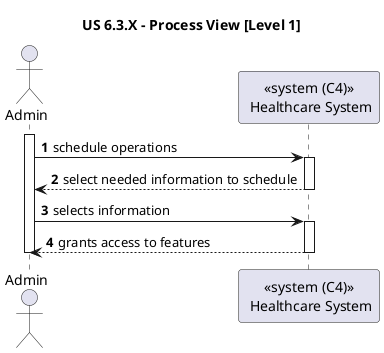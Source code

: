 @startuml

title "US 6.3.X - Process View [Level 1]"

autonumber

actor Admin as ADM
participant "<<system (C4)>>\n Healthcare System" as SYS

activate ADM
ADM -> SYS : schedule operations
activate SYS

SYS --> ADM: select needed information to schedule
deactivate SYS

ADM -> SYS: selects information
activate SYS

SYS --> ADM : grants access to features
deactivate SYS
deactivate ADM

@enduml